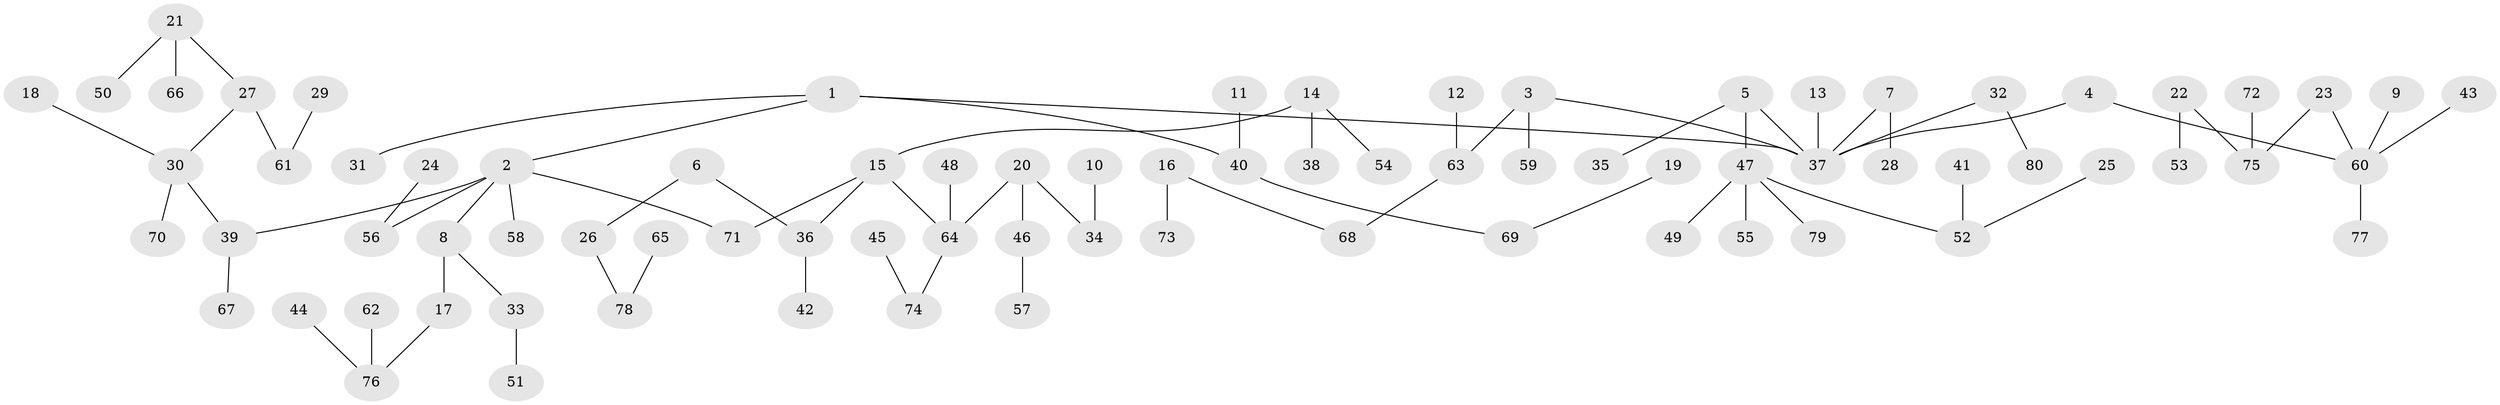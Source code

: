 // original degree distribution, {8: 0.007575757575757576, 3: 0.12878787878787878, 4: 0.07575757575757576, 6: 0.022727272727272728, 2: 0.24242424242424243, 5: 0.022727272727272728, 1: 0.5}
// Generated by graph-tools (version 1.1) at 2025/37/03/04/25 23:37:27]
// undirected, 80 vertices, 79 edges
graph export_dot {
  node [color=gray90,style=filled];
  1;
  2;
  3;
  4;
  5;
  6;
  7;
  8;
  9;
  10;
  11;
  12;
  13;
  14;
  15;
  16;
  17;
  18;
  19;
  20;
  21;
  22;
  23;
  24;
  25;
  26;
  27;
  28;
  29;
  30;
  31;
  32;
  33;
  34;
  35;
  36;
  37;
  38;
  39;
  40;
  41;
  42;
  43;
  44;
  45;
  46;
  47;
  48;
  49;
  50;
  51;
  52;
  53;
  54;
  55;
  56;
  57;
  58;
  59;
  60;
  61;
  62;
  63;
  64;
  65;
  66;
  67;
  68;
  69;
  70;
  71;
  72;
  73;
  74;
  75;
  76;
  77;
  78;
  79;
  80;
  1 -- 2 [weight=1.0];
  1 -- 31 [weight=1.0];
  1 -- 37 [weight=1.0];
  1 -- 40 [weight=1.0];
  2 -- 8 [weight=1.0];
  2 -- 39 [weight=1.0];
  2 -- 56 [weight=1.0];
  2 -- 58 [weight=1.0];
  2 -- 71 [weight=1.0];
  3 -- 37 [weight=1.0];
  3 -- 59 [weight=1.0];
  3 -- 63 [weight=1.0];
  4 -- 37 [weight=1.0];
  4 -- 60 [weight=1.0];
  5 -- 35 [weight=1.0];
  5 -- 37 [weight=1.0];
  5 -- 47 [weight=1.0];
  6 -- 26 [weight=1.0];
  6 -- 36 [weight=1.0];
  7 -- 28 [weight=1.0];
  7 -- 37 [weight=1.0];
  8 -- 17 [weight=1.0];
  8 -- 33 [weight=1.0];
  9 -- 60 [weight=1.0];
  10 -- 34 [weight=1.0];
  11 -- 40 [weight=1.0];
  12 -- 63 [weight=1.0];
  13 -- 37 [weight=1.0];
  14 -- 15 [weight=1.0];
  14 -- 38 [weight=1.0];
  14 -- 54 [weight=1.0];
  15 -- 36 [weight=1.0];
  15 -- 64 [weight=1.0];
  15 -- 71 [weight=1.0];
  16 -- 68 [weight=1.0];
  16 -- 73 [weight=1.0];
  17 -- 76 [weight=1.0];
  18 -- 30 [weight=1.0];
  19 -- 69 [weight=1.0];
  20 -- 34 [weight=1.0];
  20 -- 46 [weight=1.0];
  20 -- 64 [weight=1.0];
  21 -- 27 [weight=1.0];
  21 -- 50 [weight=1.0];
  21 -- 66 [weight=1.0];
  22 -- 53 [weight=1.0];
  22 -- 75 [weight=1.0];
  23 -- 60 [weight=1.0];
  23 -- 75 [weight=1.0];
  24 -- 56 [weight=1.0];
  25 -- 52 [weight=1.0];
  26 -- 78 [weight=1.0];
  27 -- 30 [weight=1.0];
  27 -- 61 [weight=1.0];
  29 -- 61 [weight=1.0];
  30 -- 39 [weight=1.0];
  30 -- 70 [weight=1.0];
  32 -- 37 [weight=1.0];
  32 -- 80 [weight=1.0];
  33 -- 51 [weight=1.0];
  36 -- 42 [weight=1.0];
  39 -- 67 [weight=1.0];
  40 -- 69 [weight=1.0];
  41 -- 52 [weight=1.0];
  43 -- 60 [weight=1.0];
  44 -- 76 [weight=1.0];
  45 -- 74 [weight=1.0];
  46 -- 57 [weight=1.0];
  47 -- 49 [weight=1.0];
  47 -- 52 [weight=1.0];
  47 -- 55 [weight=1.0];
  47 -- 79 [weight=1.0];
  48 -- 64 [weight=1.0];
  60 -- 77 [weight=1.0];
  62 -- 76 [weight=1.0];
  63 -- 68 [weight=1.0];
  64 -- 74 [weight=1.0];
  65 -- 78 [weight=1.0];
  72 -- 75 [weight=1.0];
}
